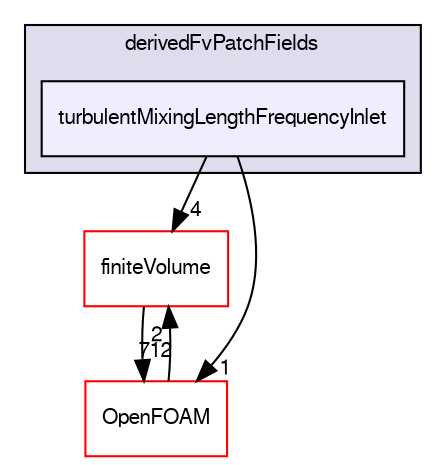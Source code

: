 digraph "src/turbulenceModels/compressible/RAS/derivedFvPatchFields/turbulentMixingLengthFrequencyInlet" {
  bgcolor=transparent;
  compound=true
  node [ fontsize="10", fontname="FreeSans"];
  edge [ labelfontsize="10", labelfontname="FreeSans"];
  subgraph clusterdir_e45215fb3e2e786ae129cce02e54ac8f {
    graph [ bgcolor="#ddddee", pencolor="black", label="derivedFvPatchFields" fontname="FreeSans", fontsize="10", URL="dir_e45215fb3e2e786ae129cce02e54ac8f.html"]
  dir_bc7d6670dc97c11734e228e93dab2373 [shape=box, label="turbulentMixingLengthFrequencyInlet", style="filled", fillcolor="#eeeeff", pencolor="black", URL="dir_bc7d6670dc97c11734e228e93dab2373.html"];
  }
  dir_9bd15774b555cf7259a6fa18f99fe99b [shape=box label="finiteVolume" color="red" URL="dir_9bd15774b555cf7259a6fa18f99fe99b.html"];
  dir_c5473ff19b20e6ec4dfe5c310b3778a8 [shape=box label="OpenFOAM" color="red" URL="dir_c5473ff19b20e6ec4dfe5c310b3778a8.html"];
  dir_9bd15774b555cf7259a6fa18f99fe99b->dir_c5473ff19b20e6ec4dfe5c310b3778a8 [headlabel="712", labeldistance=1.5 headhref="dir_000749_001732.html"];
  dir_bc7d6670dc97c11734e228e93dab2373->dir_9bd15774b555cf7259a6fa18f99fe99b [headlabel="4", labeldistance=1.5 headhref="dir_002871_000749.html"];
  dir_bc7d6670dc97c11734e228e93dab2373->dir_c5473ff19b20e6ec4dfe5c310b3778a8 [headlabel="1", labeldistance=1.5 headhref="dir_002871_001732.html"];
  dir_c5473ff19b20e6ec4dfe5c310b3778a8->dir_9bd15774b555cf7259a6fa18f99fe99b [headlabel="2", labeldistance=1.5 headhref="dir_001732_000749.html"];
}
